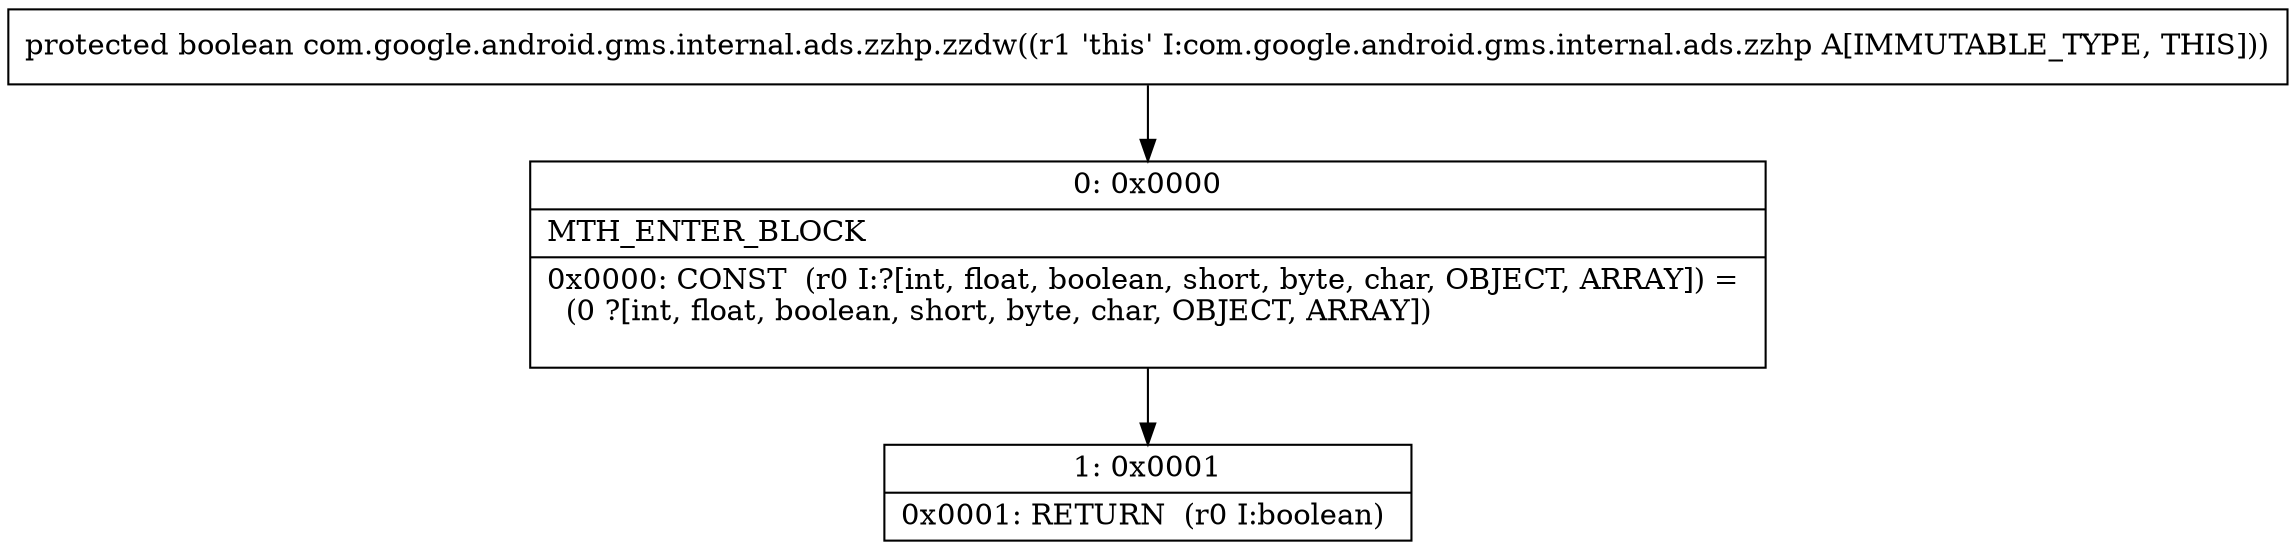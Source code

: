 digraph "CFG forcom.google.android.gms.internal.ads.zzhp.zzdw()Z" {
Node_0 [shape=record,label="{0\:\ 0x0000|MTH_ENTER_BLOCK\l|0x0000: CONST  (r0 I:?[int, float, boolean, short, byte, char, OBJECT, ARRAY]) = \l  (0 ?[int, float, boolean, short, byte, char, OBJECT, ARRAY])\l \l}"];
Node_1 [shape=record,label="{1\:\ 0x0001|0x0001: RETURN  (r0 I:boolean) \l}"];
MethodNode[shape=record,label="{protected boolean com.google.android.gms.internal.ads.zzhp.zzdw((r1 'this' I:com.google.android.gms.internal.ads.zzhp A[IMMUTABLE_TYPE, THIS])) }"];
MethodNode -> Node_0;
Node_0 -> Node_1;
}

